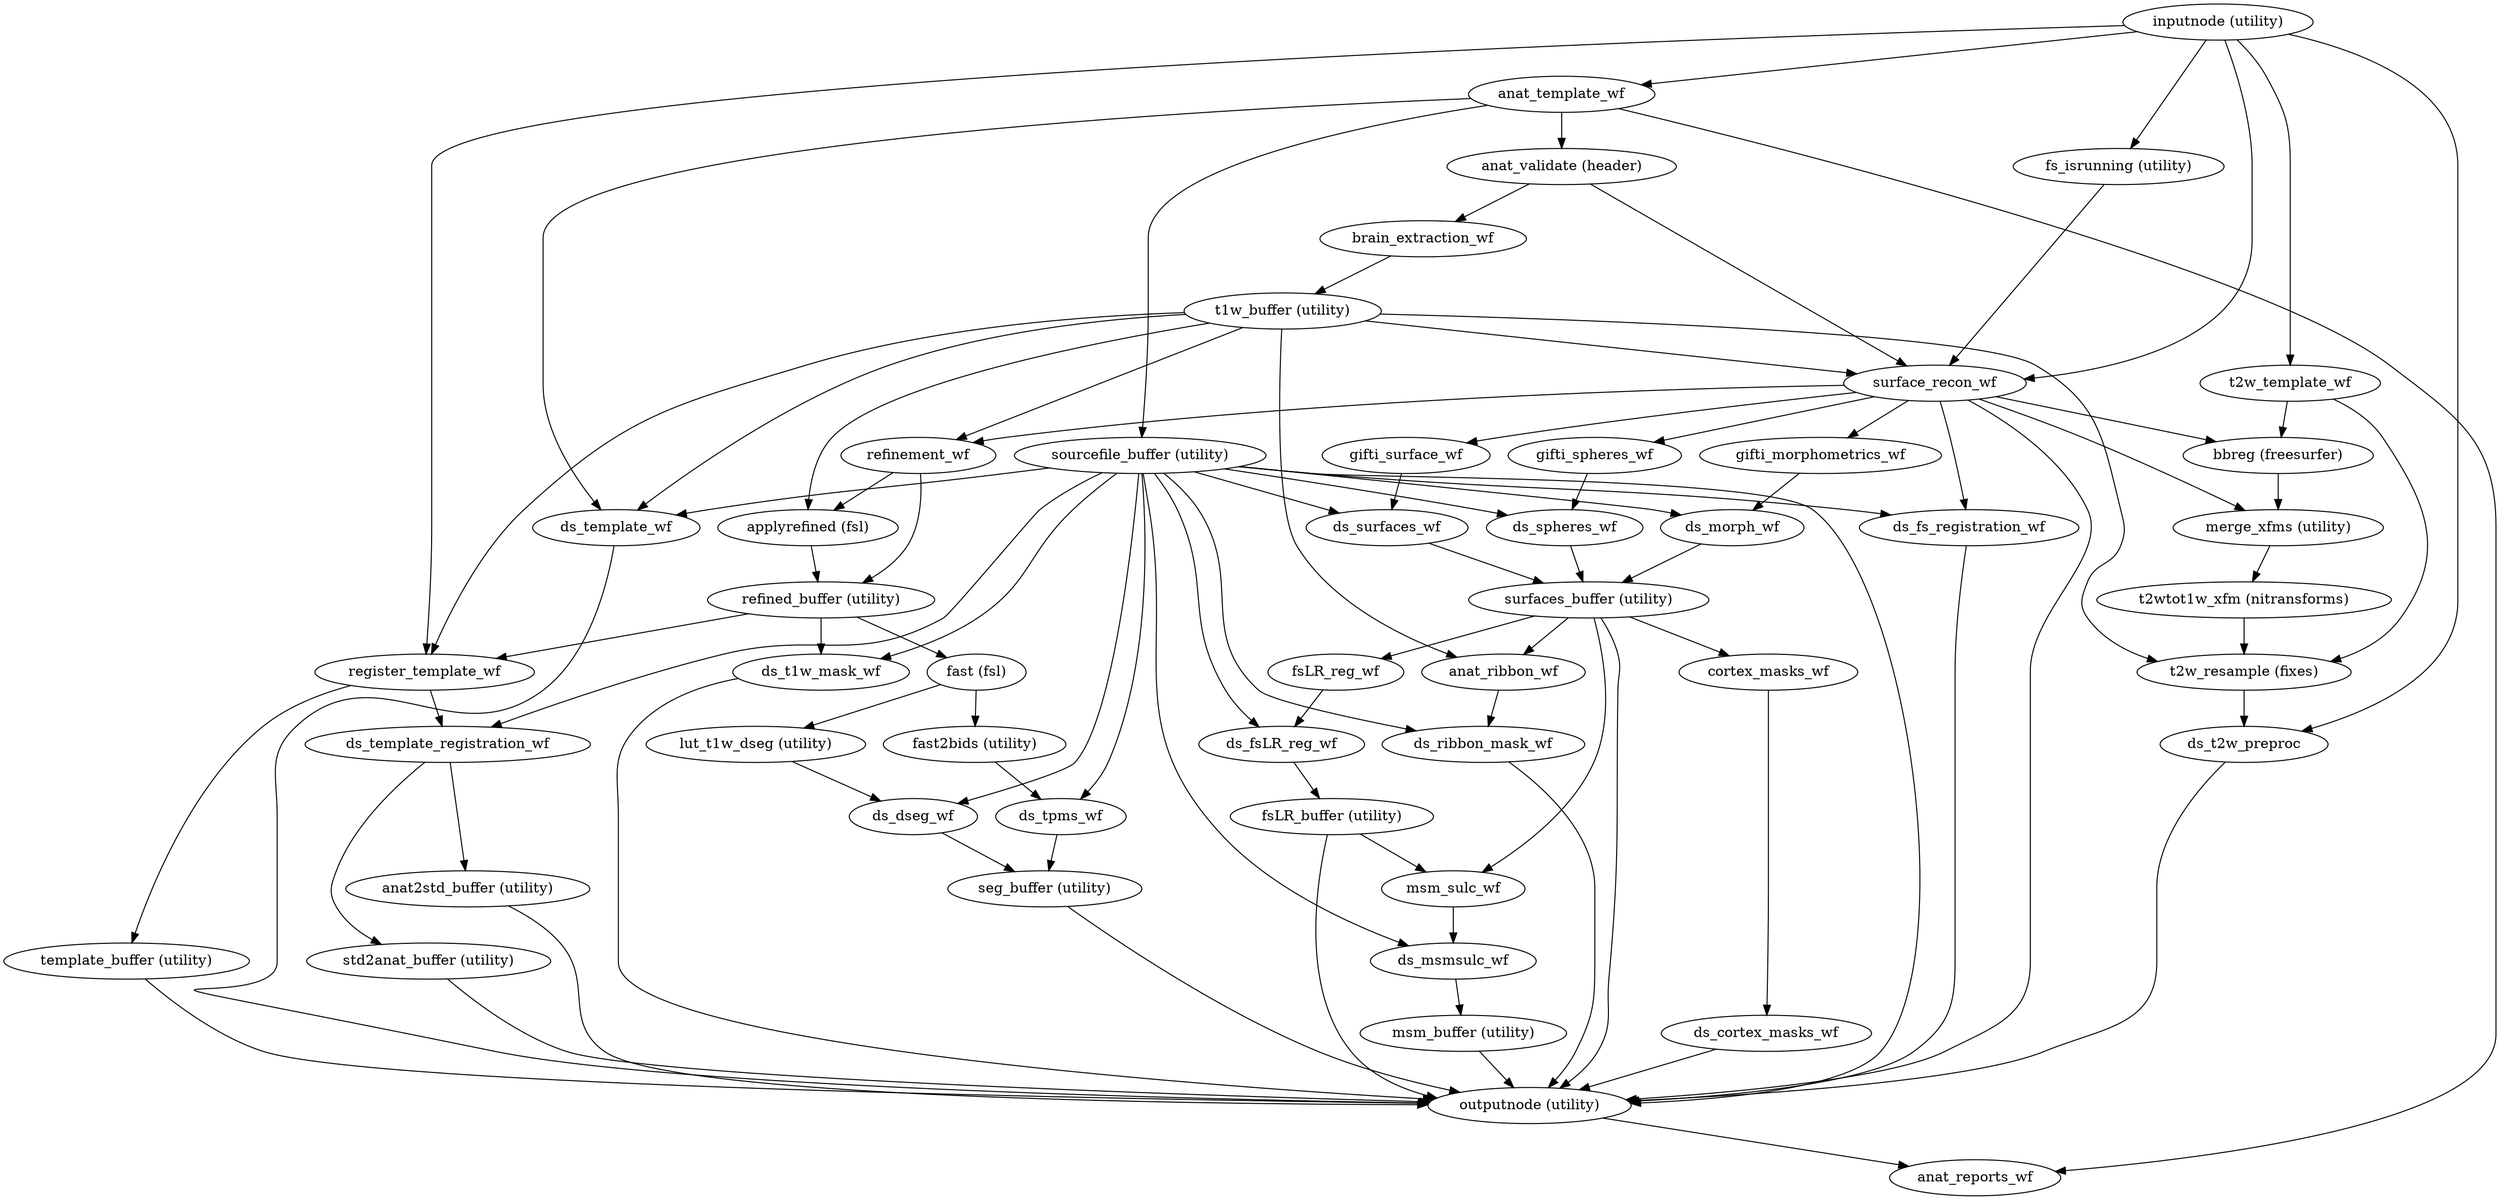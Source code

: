 strict digraph {
"inputnode (utility)";
"anat_template_wf";
"register_template_wf";
"fs_isrunning (utility)";
"surface_recon_wf";
"t2w_template_wf";
"ds_t2w_preproc";
"seg_buffer (utility)";
"outputnode (utility)";
"anat_reports_wf";
"anat2std_buffer (utility)";
"std2anat_buffer (utility)";
"template_buffer (utility)";
"sourcefile_buffer (utility)";
"ds_template_wf";
"ds_t1w_mask_wf";
"ds_dseg_wf";
"ds_tpms_wf";
"ds_template_registration_wf";
"ds_fs_registration_wf";
"ds_surfaces_wf";
"ds_spheres_wf";
"ds_morph_wf";
"ds_ribbon_mask_wf";
"ds_fsLR_reg_wf";
"ds_msmsulc_wf";
"surfaces_buffer (utility)";
"anat_ribbon_wf";
"fsLR_reg_wf";
"msm_sulc_wf";
"cortex_masks_wf";
"fsLR_buffer (utility)";
"msm_buffer (utility)";
"anat_validate (header)";
"brain_extraction_wf";
"t1w_buffer (utility)";
"refinement_wf";
"applyrefined (fsl)";
"t2w_resample (fixes)";
"refined_buffer (utility)";
"fast (fsl)";
"lut_t1w_dseg (utility)";
"fast2bids (utility)";
"bbreg (freesurfer)";
"merge_xfms (utility)";
"gifti_surface_wf";
"gifti_spheres_wf";
"gifti_morphometrics_wf";
"t2wtot1w_xfm (nitransforms)";
"ds_cortex_masks_wf";
"inputnode (utility)" -> "anat_template_wf";
"inputnode (utility)" -> "register_template_wf";
"inputnode (utility)" -> "fs_isrunning (utility)";
"inputnode (utility)" -> "surface_recon_wf";
"inputnode (utility)" -> "t2w_template_wf";
"inputnode (utility)" -> "ds_t2w_preproc";
"anat_template_wf" -> "anat_validate (header)";
"anat_template_wf" -> "sourcefile_buffer (utility)";
"anat_template_wf" -> "anat_reports_wf";
"anat_template_wf" -> "ds_template_wf";
"register_template_wf" -> "ds_template_registration_wf";
"register_template_wf" -> "template_buffer (utility)";
"fs_isrunning (utility)" -> "surface_recon_wf";
"surface_recon_wf" -> "outputnode (utility)";
"surface_recon_wf" -> "ds_fs_registration_wf";
"surface_recon_wf" -> "refinement_wf";
"surface_recon_wf" -> "bbreg (freesurfer)";
"surface_recon_wf" -> "merge_xfms (utility)";
"surface_recon_wf" -> "gifti_surface_wf";
"surface_recon_wf" -> "gifti_spheres_wf";
"surface_recon_wf" -> "gifti_morphometrics_wf";
"t2w_template_wf" -> "bbreg (freesurfer)";
"t2w_template_wf" -> "t2w_resample (fixes)";
"ds_t2w_preproc" -> "outputnode (utility)";
"seg_buffer (utility)" -> "outputnode (utility)";
"outputnode (utility)" -> "anat_reports_wf";
"anat2std_buffer (utility)" -> "outputnode (utility)";
"std2anat_buffer (utility)" -> "outputnode (utility)";
"template_buffer (utility)" -> "outputnode (utility)";
"sourcefile_buffer (utility)" -> "outputnode (utility)";
"sourcefile_buffer (utility)" -> "ds_template_wf";
"sourcefile_buffer (utility)" -> "ds_t1w_mask_wf";
"sourcefile_buffer (utility)" -> "ds_dseg_wf";
"sourcefile_buffer (utility)" -> "ds_tpms_wf";
"sourcefile_buffer (utility)" -> "ds_template_registration_wf";
"sourcefile_buffer (utility)" -> "ds_fs_registration_wf";
"sourcefile_buffer (utility)" -> "ds_surfaces_wf";
"sourcefile_buffer (utility)" -> "ds_spheres_wf";
"sourcefile_buffer (utility)" -> "ds_morph_wf";
"sourcefile_buffer (utility)" -> "ds_ribbon_mask_wf";
"sourcefile_buffer (utility)" -> "ds_fsLR_reg_wf";
"sourcefile_buffer (utility)" -> "ds_msmsulc_wf";
"ds_template_wf" -> "outputnode (utility)";
"ds_t1w_mask_wf" -> "outputnode (utility)";
"ds_dseg_wf" -> "seg_buffer (utility)";
"ds_tpms_wf" -> "seg_buffer (utility)";
"ds_template_registration_wf" -> "std2anat_buffer (utility)";
"ds_template_registration_wf" -> "anat2std_buffer (utility)";
"ds_fs_registration_wf" -> "outputnode (utility)";
"ds_surfaces_wf" -> "surfaces_buffer (utility)";
"ds_spheres_wf" -> "surfaces_buffer (utility)";
"ds_morph_wf" -> "surfaces_buffer (utility)";
"ds_ribbon_mask_wf" -> "outputnode (utility)";
"ds_fsLR_reg_wf" -> "fsLR_buffer (utility)";
"ds_msmsulc_wf" -> "msm_buffer (utility)";
"surfaces_buffer (utility)" -> "outputnode (utility)";
"surfaces_buffer (utility)" -> "anat_ribbon_wf";
"surfaces_buffer (utility)" -> "fsLR_reg_wf";
"surfaces_buffer (utility)" -> "msm_sulc_wf";
"surfaces_buffer (utility)" -> "cortex_masks_wf";
"anat_ribbon_wf" -> "ds_ribbon_mask_wf";
"fsLR_reg_wf" -> "ds_fsLR_reg_wf";
"msm_sulc_wf" -> "ds_msmsulc_wf";
"cortex_masks_wf" -> "ds_cortex_masks_wf";
"fsLR_buffer (utility)" -> "outputnode (utility)";
"fsLR_buffer (utility)" -> "msm_sulc_wf";
"msm_buffer (utility)" -> "outputnode (utility)";
"anat_validate (header)" -> "brain_extraction_wf";
"anat_validate (header)" -> "surface_recon_wf";
"brain_extraction_wf" -> "t1w_buffer (utility)";
"t1w_buffer (utility)" -> "ds_template_wf";
"t1w_buffer (utility)" -> "register_template_wf";
"t1w_buffer (utility)" -> "surface_recon_wf";
"t1w_buffer (utility)" -> "refinement_wf";
"t1w_buffer (utility)" -> "applyrefined (fsl)";
"t1w_buffer (utility)" -> "t2w_resample (fixes)";
"t1w_buffer (utility)" -> "anat_ribbon_wf";
"refinement_wf" -> "applyrefined (fsl)";
"refinement_wf" -> "refined_buffer (utility)";
"applyrefined (fsl)" -> "refined_buffer (utility)";
"t2w_resample (fixes)" -> "ds_t2w_preproc";
"refined_buffer (utility)" -> "ds_t1w_mask_wf";
"refined_buffer (utility)" -> "fast (fsl)";
"refined_buffer (utility)" -> "register_template_wf";
"fast (fsl)" -> "lut_t1w_dseg (utility)";
"fast (fsl)" -> "fast2bids (utility)";
"lut_t1w_dseg (utility)" -> "ds_dseg_wf";
"fast2bids (utility)" -> "ds_tpms_wf";
"bbreg (freesurfer)" -> "merge_xfms (utility)";
"merge_xfms (utility)" -> "t2wtot1w_xfm (nitransforms)";
"gifti_surface_wf" -> "ds_surfaces_wf";
"gifti_spheres_wf" -> "ds_spheres_wf";
"gifti_morphometrics_wf" -> "ds_morph_wf";
"t2wtot1w_xfm (nitransforms)" -> "t2w_resample (fixes)";
"ds_cortex_masks_wf" -> "outputnode (utility)";
}
